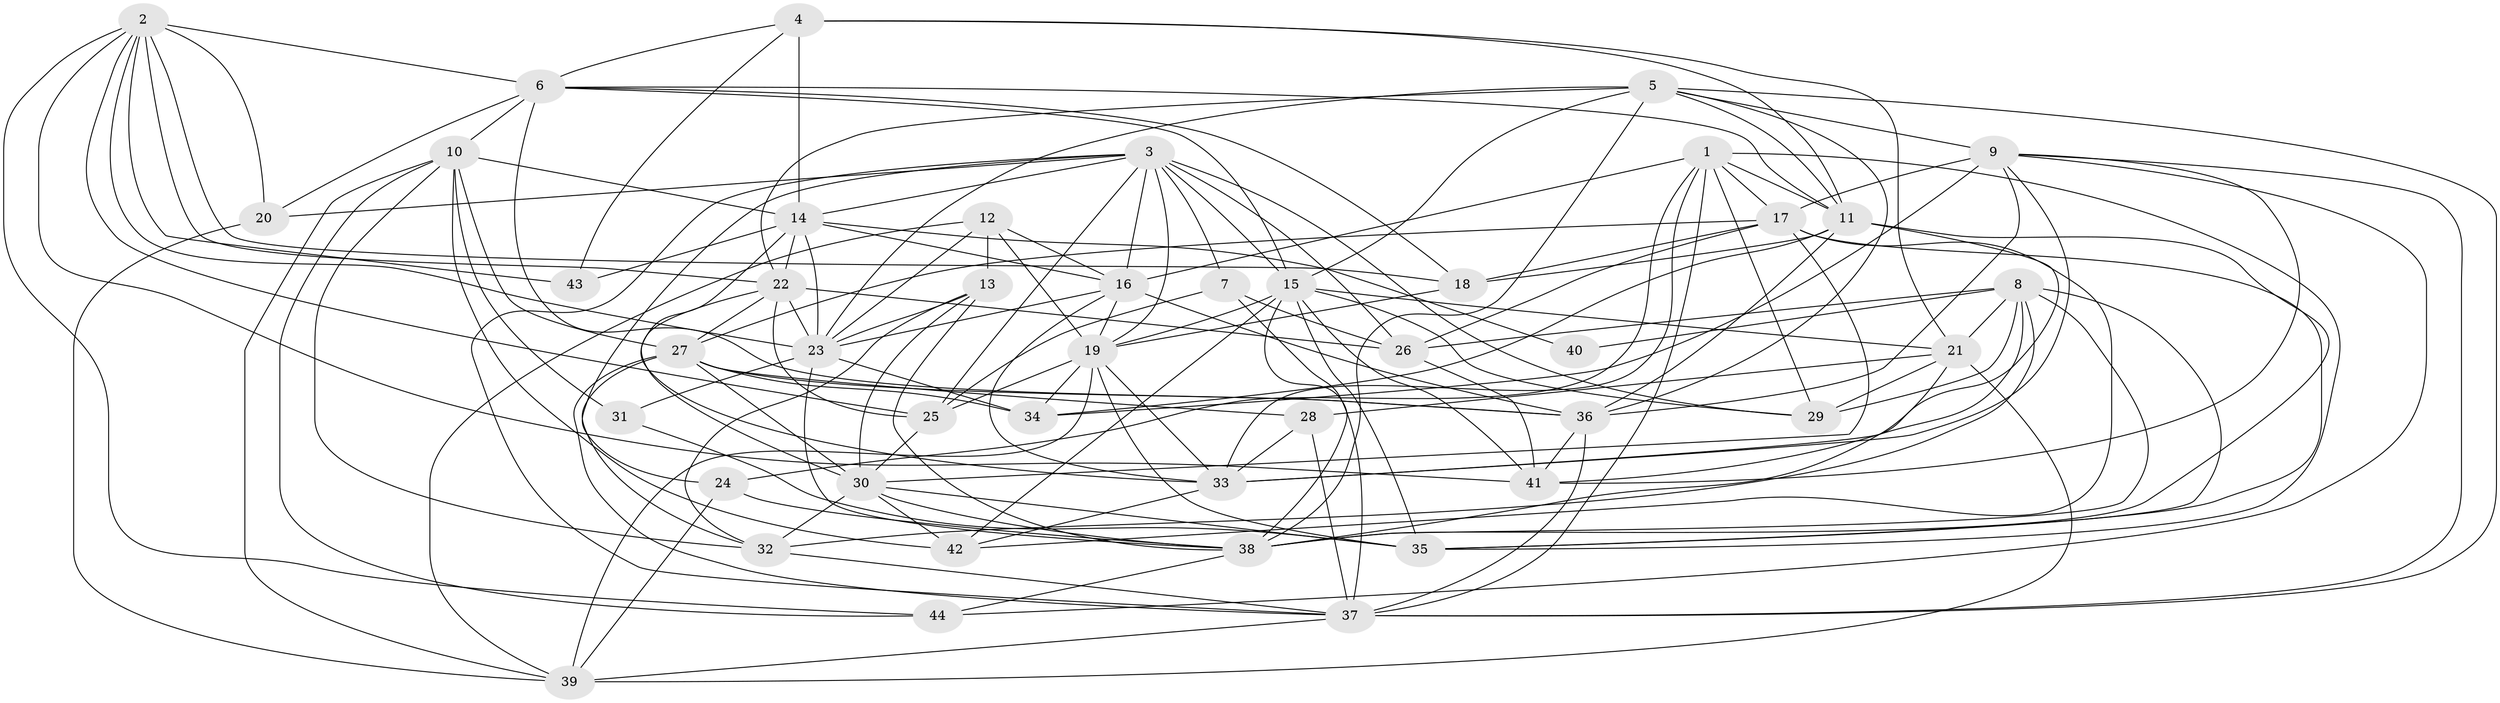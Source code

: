// original degree distribution, {4: 1.0}
// Generated by graph-tools (version 1.1) at 2025/53/03/04/25 22:53:56]
// undirected, 44 vertices, 151 edges
graph export_dot {
  node [color=gray90,style=filled];
  1;
  2;
  3;
  4;
  5;
  6;
  7;
  8;
  9;
  10;
  11;
  12;
  13;
  14;
  15;
  16;
  17;
  18;
  19;
  20;
  21;
  22;
  23;
  24;
  25;
  26;
  27;
  28;
  29;
  30;
  31;
  32;
  33;
  34;
  35;
  36;
  37;
  38;
  39;
  40;
  41;
  42;
  43;
  44;
  1 -- 11 [weight=1.0];
  1 -- 16 [weight=1.0];
  1 -- 17 [weight=2.0];
  1 -- 24 [weight=1.0];
  1 -- 29 [weight=2.0];
  1 -- 33 [weight=1.0];
  1 -- 35 [weight=1.0];
  1 -- 37 [weight=1.0];
  2 -- 6 [weight=1.0];
  2 -- 18 [weight=1.0];
  2 -- 20 [weight=1.0];
  2 -- 22 [weight=2.0];
  2 -- 23 [weight=1.0];
  2 -- 25 [weight=1.0];
  2 -- 41 [weight=1.0];
  2 -- 43 [weight=3.0];
  2 -- 44 [weight=1.0];
  3 -- 7 [weight=1.0];
  3 -- 14 [weight=1.0];
  3 -- 15 [weight=1.0];
  3 -- 16 [weight=1.0];
  3 -- 19 [weight=1.0];
  3 -- 20 [weight=1.0];
  3 -- 24 [weight=1.0];
  3 -- 25 [weight=1.0];
  3 -- 26 [weight=2.0];
  3 -- 29 [weight=1.0];
  3 -- 37 [weight=1.0];
  4 -- 6 [weight=1.0];
  4 -- 11 [weight=1.0];
  4 -- 14 [weight=2.0];
  4 -- 21 [weight=1.0];
  4 -- 43 [weight=1.0];
  5 -- 9 [weight=1.0];
  5 -- 11 [weight=2.0];
  5 -- 15 [weight=1.0];
  5 -- 22 [weight=1.0];
  5 -- 23 [weight=2.0];
  5 -- 36 [weight=1.0];
  5 -- 37 [weight=1.0];
  5 -- 38 [weight=1.0];
  6 -- 10 [weight=1.0];
  6 -- 11 [weight=1.0];
  6 -- 15 [weight=2.0];
  6 -- 18 [weight=2.0];
  6 -- 20 [weight=1.0];
  6 -- 36 [weight=1.0];
  7 -- 25 [weight=1.0];
  7 -- 26 [weight=1.0];
  7 -- 37 [weight=1.0];
  8 -- 21 [weight=1.0];
  8 -- 26 [weight=2.0];
  8 -- 29 [weight=1.0];
  8 -- 32 [weight=1.0];
  8 -- 35 [weight=1.0];
  8 -- 38 [weight=1.0];
  8 -- 40 [weight=2.0];
  8 -- 41 [weight=1.0];
  9 -- 17 [weight=4.0];
  9 -- 33 [weight=1.0];
  9 -- 34 [weight=1.0];
  9 -- 36 [weight=1.0];
  9 -- 37 [weight=2.0];
  9 -- 41 [weight=1.0];
  9 -- 44 [weight=1.0];
  10 -- 14 [weight=1.0];
  10 -- 27 [weight=2.0];
  10 -- 31 [weight=2.0];
  10 -- 32 [weight=1.0];
  10 -- 39 [weight=1.0];
  10 -- 42 [weight=1.0];
  10 -- 44 [weight=1.0];
  11 -- 18 [weight=1.0];
  11 -- 33 [weight=2.0];
  11 -- 34 [weight=2.0];
  11 -- 36 [weight=1.0];
  11 -- 38 [weight=1.0];
  12 -- 13 [weight=1.0];
  12 -- 16 [weight=1.0];
  12 -- 19 [weight=2.0];
  12 -- 23 [weight=1.0];
  12 -- 39 [weight=1.0];
  13 -- 23 [weight=2.0];
  13 -- 30 [weight=1.0];
  13 -- 32 [weight=1.0];
  13 -- 38 [weight=1.0];
  14 -- 16 [weight=1.0];
  14 -- 22 [weight=1.0];
  14 -- 23 [weight=1.0];
  14 -- 33 [weight=1.0];
  14 -- 40 [weight=2.0];
  14 -- 43 [weight=2.0];
  15 -- 19 [weight=1.0];
  15 -- 21 [weight=2.0];
  15 -- 29 [weight=1.0];
  15 -- 35 [weight=1.0];
  15 -- 38 [weight=1.0];
  15 -- 41 [weight=1.0];
  15 -- 42 [weight=1.0];
  16 -- 19 [weight=1.0];
  16 -- 23 [weight=1.0];
  16 -- 33 [weight=1.0];
  16 -- 36 [weight=1.0];
  17 -- 18 [weight=1.0];
  17 -- 26 [weight=1.0];
  17 -- 27 [weight=1.0];
  17 -- 30 [weight=1.0];
  17 -- 35 [weight=1.0];
  17 -- 42 [weight=1.0];
  18 -- 19 [weight=1.0];
  19 -- 25 [weight=1.0];
  19 -- 33 [weight=2.0];
  19 -- 34 [weight=1.0];
  19 -- 35 [weight=1.0];
  19 -- 39 [weight=1.0];
  20 -- 39 [weight=1.0];
  21 -- 28 [weight=1.0];
  21 -- 29 [weight=1.0];
  21 -- 38 [weight=1.0];
  21 -- 39 [weight=1.0];
  22 -- 23 [weight=1.0];
  22 -- 25 [weight=1.0];
  22 -- 26 [weight=1.0];
  22 -- 27 [weight=1.0];
  22 -- 30 [weight=2.0];
  23 -- 31 [weight=1.0];
  23 -- 34 [weight=1.0];
  23 -- 38 [weight=1.0];
  24 -- 38 [weight=1.0];
  24 -- 39 [weight=1.0];
  25 -- 30 [weight=1.0];
  26 -- 41 [weight=1.0];
  27 -- 28 [weight=1.0];
  27 -- 30 [weight=1.0];
  27 -- 32 [weight=1.0];
  27 -- 34 [weight=1.0];
  27 -- 36 [weight=1.0];
  27 -- 37 [weight=1.0];
  28 -- 33 [weight=1.0];
  28 -- 37 [weight=1.0];
  30 -- 32 [weight=1.0];
  30 -- 35 [weight=2.0];
  30 -- 38 [weight=1.0];
  30 -- 42 [weight=2.0];
  31 -- 35 [weight=1.0];
  32 -- 37 [weight=1.0];
  33 -- 42 [weight=1.0];
  36 -- 37 [weight=1.0];
  36 -- 41 [weight=1.0];
  37 -- 39 [weight=2.0];
  38 -- 44 [weight=1.0];
}
